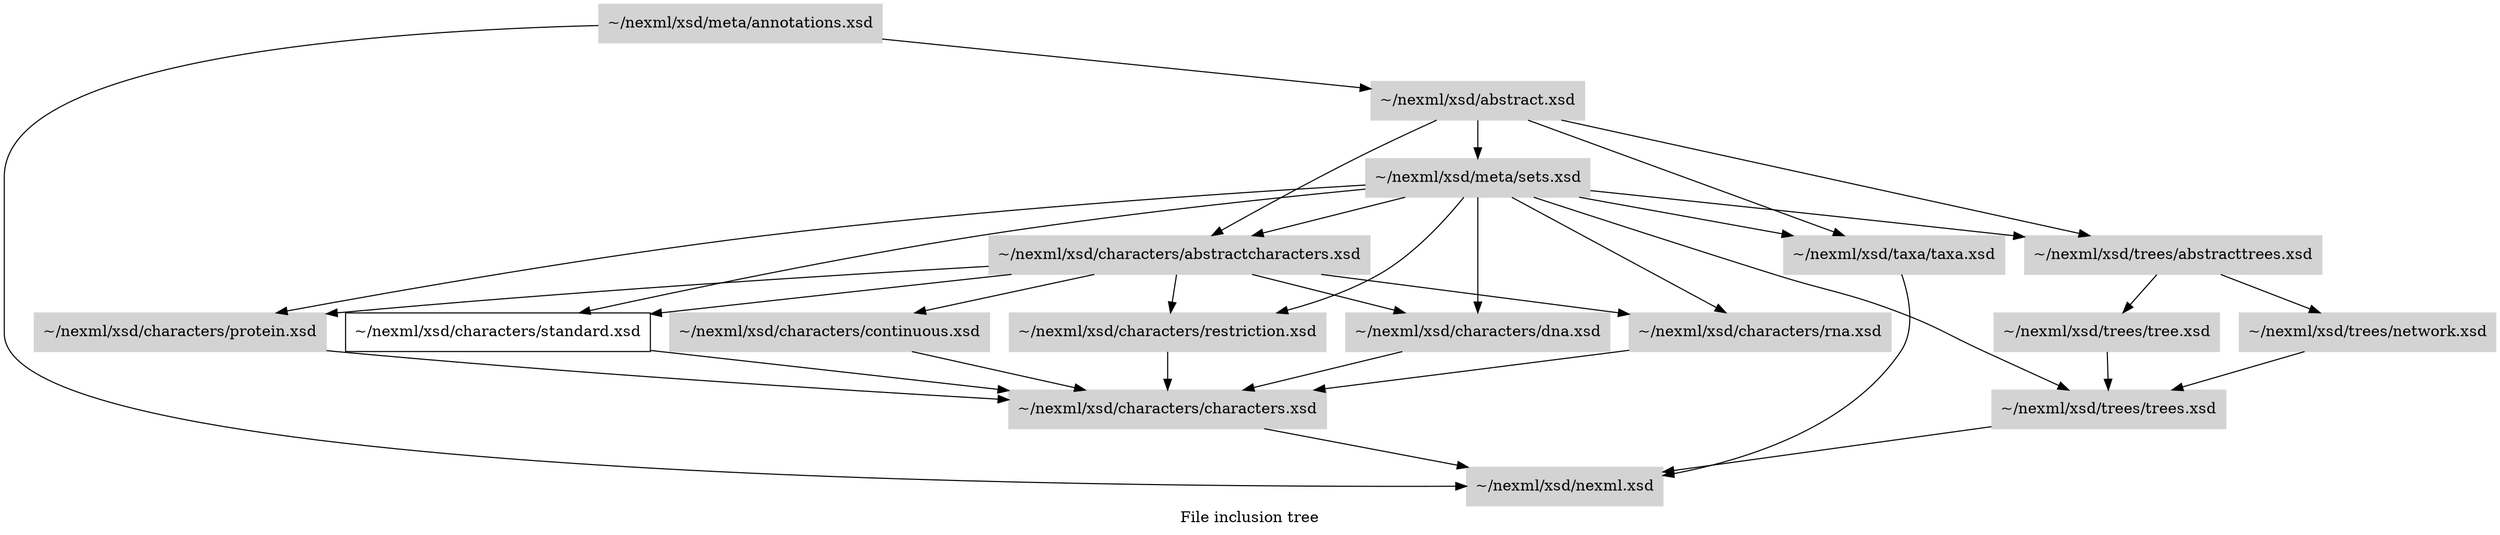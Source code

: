 /*
    this graphviz graph documents the nexml file inclusion tree
    (with focus on /Users/priyam/nexml/nexml.github.io/nexml/xsd/characters/standard.xsd). Graph generated on Tue Sep 23 12:49:35 2014    from template: $Id: dotinheritance.tmpl 221 2007-12-13 02:31:30Z rvos $    
*/
digraph inclusions {
    label="File inclusion tree";
                                "~/nexml/xsd/abstract.xsd" [URL="/doc/schema-1/abstract/",shape=box,color=lightgrey,style=filled];        
                            "~/nexml/xsd/meta/annotations.xsd" -> "~/nexml/xsd/abstract.xsd";
                                        "~/nexml/xsd/characters/abstractcharacters.xsd" [URL="/doc/schema-1/characters/abstractcharacters/",shape=box,color=lightgrey,style=filled];        
                            "~/nexml/xsd/abstract.xsd" -> "~/nexml/xsd/characters/abstractcharacters.xsd";
                    "~/nexml/xsd/meta/sets.xsd" -> "~/nexml/xsd/characters/abstractcharacters.xsd";
                                        "~/nexml/xsd/characters/characters.xsd" [URL="/doc/schema-1/characters/characters/",shape=box,color=lightgrey,style=filled];        
                            "~/nexml/xsd/characters/continuous.xsd" -> "~/nexml/xsd/characters/characters.xsd";
                    "~/nexml/xsd/characters/dna.xsd" -> "~/nexml/xsd/characters/characters.xsd";
                    "~/nexml/xsd/characters/protein.xsd" -> "~/nexml/xsd/characters/characters.xsd";
                    "~/nexml/xsd/characters/restriction.xsd" -> "~/nexml/xsd/characters/characters.xsd";
                    "~/nexml/xsd/characters/rna.xsd" -> "~/nexml/xsd/characters/characters.xsd";
                    "~/nexml/xsd/characters/standard.xsd" -> "~/nexml/xsd/characters/characters.xsd";
                                        "~/nexml/xsd/characters/continuous.xsd" [URL="/doc/schema-1/characters/continuous/",shape=box,color=lightgrey,style=filled];        
                            "~/nexml/xsd/characters/abstractcharacters.xsd" -> "~/nexml/xsd/characters/continuous.xsd";
                                        "~/nexml/xsd/characters/dna.xsd" [URL="/doc/schema-1/characters/dna/",shape=box,color=lightgrey,style=filled];        
                            "~/nexml/xsd/characters/abstractcharacters.xsd" -> "~/nexml/xsd/characters/dna.xsd";
                    "~/nexml/xsd/meta/sets.xsd" -> "~/nexml/xsd/characters/dna.xsd";
                                        "~/nexml/xsd/characters/protein.xsd" [URL="/doc/schema-1/characters/protein/",shape=box,color=lightgrey,style=filled];        
                            "~/nexml/xsd/characters/abstractcharacters.xsd" -> "~/nexml/xsd/characters/protein.xsd";
                    "~/nexml/xsd/meta/sets.xsd" -> "~/nexml/xsd/characters/protein.xsd";
                                        "~/nexml/xsd/characters/restriction.xsd" [URL="/doc/schema-1/characters/restriction/",shape=box,color=lightgrey,style=filled];        
                            "~/nexml/xsd/characters/abstractcharacters.xsd" -> "~/nexml/xsd/characters/restriction.xsd";
                    "~/nexml/xsd/meta/sets.xsd" -> "~/nexml/xsd/characters/restriction.xsd";
                                        "~/nexml/xsd/characters/rna.xsd" [URL="/doc/schema-1/characters/rna/",shape=box,color=lightgrey,style=filled];        
                            "~/nexml/xsd/characters/abstractcharacters.xsd" -> "~/nexml/xsd/characters/rna.xsd";
                    "~/nexml/xsd/meta/sets.xsd" -> "~/nexml/xsd/characters/rna.xsd";
                                        "~/nexml/xsd/characters/standard.xsd" [URL="/doc/schema-1/characters/standard/",shape=box];
                            "~/nexml/xsd/characters/abstractcharacters.xsd" -> "~/nexml/xsd/characters/standard.xsd";
                    "~/nexml/xsd/meta/sets.xsd" -> "~/nexml/xsd/characters/standard.xsd";
                                        "~/nexml/xsd/meta/annotations.xsd" [URL="/doc/schema-1/meta/annotations/",shape=box,color=lightgrey,style=filled];        
                                                "~/nexml/xsd/meta/sets.xsd" [URL="/doc/schema-1/meta/sets/",shape=box,color=lightgrey,style=filled];        
                            "~/nexml/xsd/abstract.xsd" -> "~/nexml/xsd/meta/sets.xsd";
                                        "~/nexml/xsd/nexml.xsd" [URL="/doc/schema-1/nexml/",shape=box,color=lightgrey,style=filled];        
                            "~/nexml/xsd/taxa/taxa.xsd" -> "~/nexml/xsd/nexml.xsd";
                    "~/nexml/xsd/characters/characters.xsd" -> "~/nexml/xsd/nexml.xsd";
                    "~/nexml/xsd/trees/trees.xsd" -> "~/nexml/xsd/nexml.xsd";
                    "~/nexml/xsd/meta/annotations.xsd" -> "~/nexml/xsd/nexml.xsd";
                                        "~/nexml/xsd/taxa/taxa.xsd" [URL="/doc/schema-1/taxa/taxa/",shape=box,color=lightgrey,style=filled];        
                            "~/nexml/xsd/abstract.xsd" -> "~/nexml/xsd/taxa/taxa.xsd";
                    "~/nexml/xsd/meta/sets.xsd" -> "~/nexml/xsd/taxa/taxa.xsd";
                                        "~/nexml/xsd/trees/abstracttrees.xsd" [URL="/doc/schema-1/trees/abstracttrees/",shape=box,color=lightgrey,style=filled];        
                            "~/nexml/xsd/abstract.xsd" -> "~/nexml/xsd/trees/abstracttrees.xsd";
                    "~/nexml/xsd/meta/sets.xsd" -> "~/nexml/xsd/trees/abstracttrees.xsd";
                                        "~/nexml/xsd/trees/network.xsd" [URL="/doc/schema-1/trees/network/",shape=box,color=lightgrey,style=filled];        
                            "~/nexml/xsd/trees/abstracttrees.xsd" -> "~/nexml/xsd/trees/network.xsd";
                                        "~/nexml/xsd/trees/tree.xsd" [URL="/doc/schema-1/trees/tree/",shape=box,color=lightgrey,style=filled];        
                            "~/nexml/xsd/trees/abstracttrees.xsd" -> "~/nexml/xsd/trees/tree.xsd";
                                        "~/nexml/xsd/trees/trees.xsd" [URL="/doc/schema-1/trees/trees/",shape=box,color=lightgrey,style=filled];        
                            "~/nexml/xsd/trees/tree.xsd" -> "~/nexml/xsd/trees/trees.xsd";
                    "~/nexml/xsd/trees/network.xsd" -> "~/nexml/xsd/trees/trees.xsd";
                    "~/nexml/xsd/meta/sets.xsd" -> "~/nexml/xsd/trees/trees.xsd";
            }